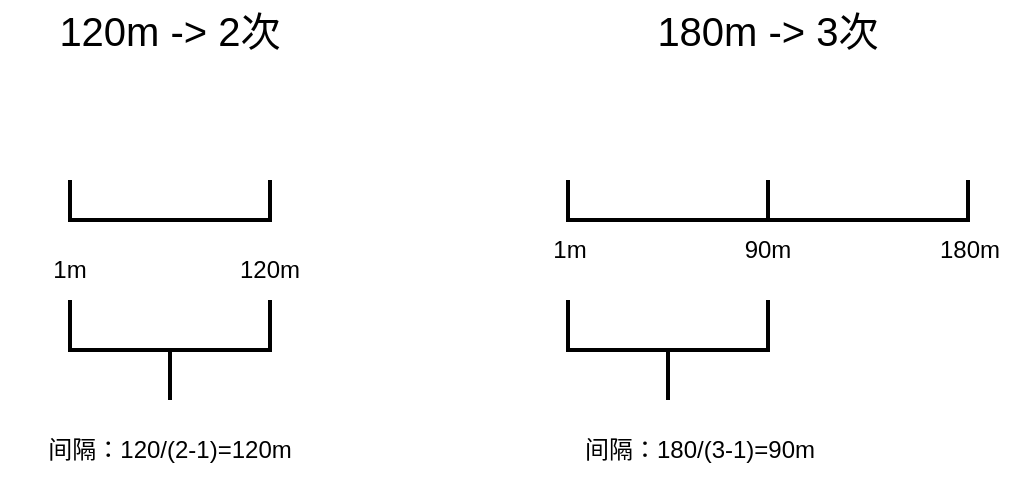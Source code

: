 <mxfile version="21.0.2" type="github">
  <diagram name="第 1 页" id="6xEhJH6DtZ8HB049Z6R7">
    <mxGraphModel dx="1646" dy="1088" grid="1" gridSize="10" guides="1" tooltips="1" connect="1" arrows="1" fold="1" page="1" pageScale="1" pageWidth="827" pageHeight="1169" math="0" shadow="0">
      <root>
        <mxCell id="0" />
        <mxCell id="1" parent="0" />
        <mxCell id="WB3YYjshOLu7lKVMA-ej-1" value="&lt;font style=&quot;font-size: 20px;&quot;&gt;120m -&amp;gt; 2次&lt;/font&gt;" style="text;html=1;strokeColor=none;fillColor=none;align=center;verticalAlign=middle;whiteSpace=wrap;rounded=0;" vertex="1" parent="1">
          <mxGeometry x="120" y="130" width="160" height="30" as="geometry" />
        </mxCell>
        <mxCell id="WB3YYjshOLu7lKVMA-ej-2" value="" style="strokeWidth=2;html=1;shape=mxgraph.flowchart.annotation_1;align=left;pointerEvents=1;direction=north;" vertex="1" parent="1">
          <mxGeometry x="150" y="220" width="100" height="20" as="geometry" />
        </mxCell>
        <mxCell id="WB3YYjshOLu7lKVMA-ej-3" value="1m" style="text;html=1;strokeColor=none;fillColor=none;align=center;verticalAlign=middle;whiteSpace=wrap;rounded=0;" vertex="1" parent="1">
          <mxGeometry x="120" y="250" width="60" height="30" as="geometry" />
        </mxCell>
        <mxCell id="WB3YYjshOLu7lKVMA-ej-4" value="120m" style="text;html=1;strokeColor=none;fillColor=none;align=center;verticalAlign=middle;whiteSpace=wrap;rounded=0;" vertex="1" parent="1">
          <mxGeometry x="220" y="250" width="60" height="30" as="geometry" />
        </mxCell>
        <mxCell id="WB3YYjshOLu7lKVMA-ej-5" value="" style="strokeWidth=2;html=1;shape=mxgraph.flowchart.annotation_2;align=left;labelPosition=right;pointerEvents=1;direction=north;rotation=0;" vertex="1" parent="1">
          <mxGeometry x="150" y="280" width="100" height="50" as="geometry" />
        </mxCell>
        <mxCell id="WB3YYjshOLu7lKVMA-ej-6" value="间隔：120/(2-1)=120m" style="text;html=1;strokeColor=none;fillColor=none;align=center;verticalAlign=middle;whiteSpace=wrap;rounded=0;" vertex="1" parent="1">
          <mxGeometry x="115" y="340" width="170" height="30" as="geometry" />
        </mxCell>
        <mxCell id="WB3YYjshOLu7lKVMA-ej-7" value="&lt;font style=&quot;font-size: 20px;&quot;&gt;180m -&amp;gt; 3次&lt;/font&gt;" style="text;html=1;strokeColor=none;fillColor=none;align=center;verticalAlign=middle;whiteSpace=wrap;rounded=0;" vertex="1" parent="1">
          <mxGeometry x="419" y="130" width="160" height="30" as="geometry" />
        </mxCell>
        <mxCell id="WB3YYjshOLu7lKVMA-ej-8" value="" style="strokeWidth=2;html=1;shape=mxgraph.flowchart.annotation_1;align=left;pointerEvents=1;direction=north;" vertex="1" parent="1">
          <mxGeometry x="399" y="220" width="100" height="20" as="geometry" />
        </mxCell>
        <mxCell id="WB3YYjshOLu7lKVMA-ej-9" value="1m" style="text;html=1;strokeColor=none;fillColor=none;align=center;verticalAlign=middle;whiteSpace=wrap;rounded=0;" vertex="1" parent="1">
          <mxGeometry x="370" y="240" width="60" height="30" as="geometry" />
        </mxCell>
        <mxCell id="WB3YYjshOLu7lKVMA-ej-10" value="180m" style="text;html=1;strokeColor=none;fillColor=none;align=center;verticalAlign=middle;whiteSpace=wrap;rounded=0;" vertex="1" parent="1">
          <mxGeometry x="570" y="240" width="60" height="30" as="geometry" />
        </mxCell>
        <mxCell id="WB3YYjshOLu7lKVMA-ej-11" value="" style="strokeWidth=2;html=1;shape=mxgraph.flowchart.annotation_2;align=left;labelPosition=right;pointerEvents=1;direction=north;rotation=0;" vertex="1" parent="1">
          <mxGeometry x="399" y="280" width="100" height="50" as="geometry" />
        </mxCell>
        <mxCell id="WB3YYjshOLu7lKVMA-ej-12" value="间隔：180/(3-1)=90m" style="text;html=1;strokeColor=none;fillColor=none;align=center;verticalAlign=middle;whiteSpace=wrap;rounded=0;" vertex="1" parent="1">
          <mxGeometry x="380" y="340" width="170" height="30" as="geometry" />
        </mxCell>
        <mxCell id="WB3YYjshOLu7lKVMA-ej-13" style="edgeStyle=orthogonalEdgeStyle;rounded=0;orthogonalLoop=1;jettySize=auto;html=1;exitX=0;exitY=0.5;exitDx=0;exitDy=0;exitPerimeter=0;" edge="1" parent="1" source="WB3YYjshOLu7lKVMA-ej-8" target="WB3YYjshOLu7lKVMA-ej-8">
          <mxGeometry relative="1" as="geometry" />
        </mxCell>
        <mxCell id="WB3YYjshOLu7lKVMA-ej-14" value="" style="strokeWidth=2;html=1;shape=mxgraph.flowchart.annotation_1;align=left;pointerEvents=1;direction=north;" vertex="1" parent="1">
          <mxGeometry x="499" y="220" width="100" height="20" as="geometry" />
        </mxCell>
        <mxCell id="WB3YYjshOLu7lKVMA-ej-15" value="90m" style="text;html=1;strokeColor=none;fillColor=none;align=center;verticalAlign=middle;whiteSpace=wrap;rounded=0;" vertex="1" parent="1">
          <mxGeometry x="469" y="240" width="60" height="30" as="geometry" />
        </mxCell>
      </root>
    </mxGraphModel>
  </diagram>
</mxfile>
